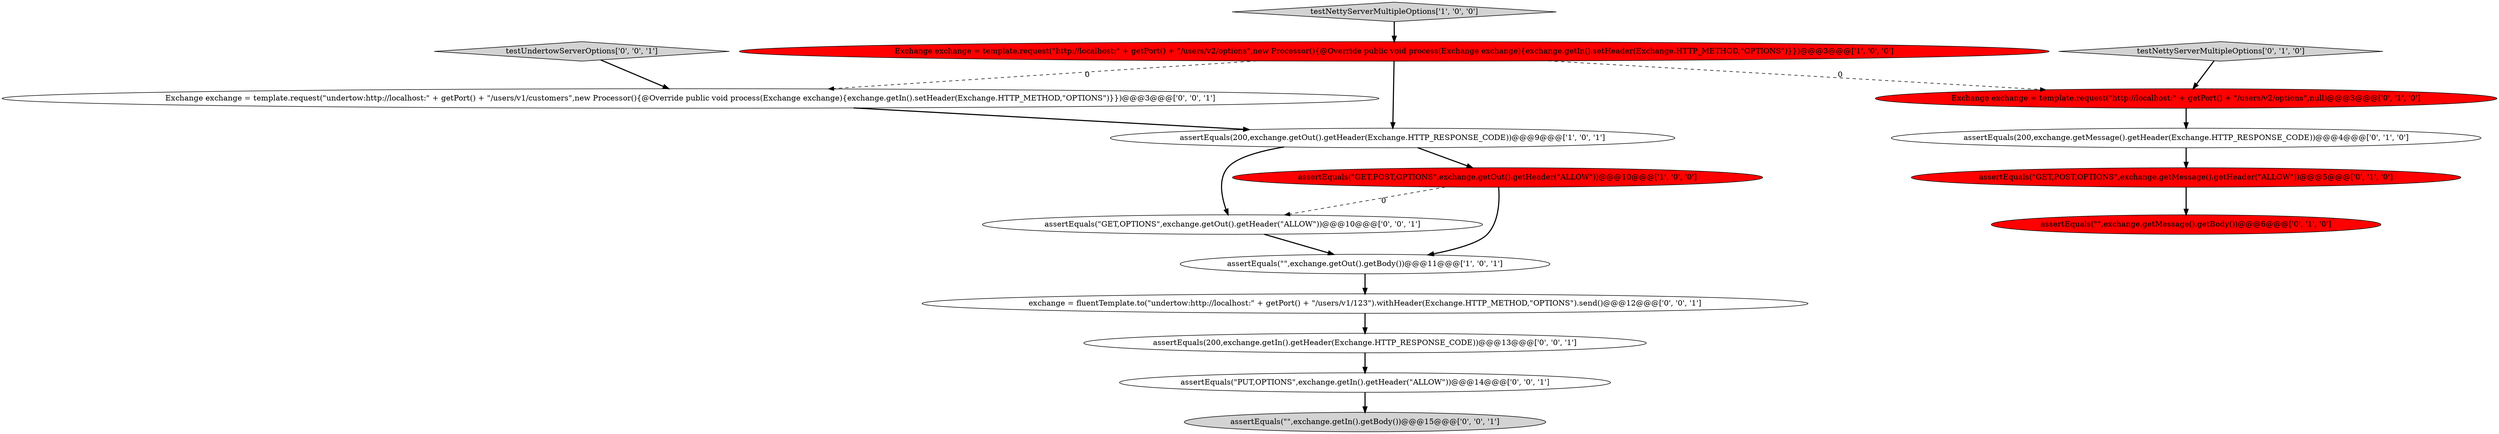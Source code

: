 digraph {
9 [style = filled, label = "assertEquals(\"\",exchange.getMessage().getBody())@@@6@@@['0', '1', '0']", fillcolor = red, shape = ellipse image = "AAA1AAABBB2BBB"];
12 [style = filled, label = "assertEquals(\"GET,OPTIONS\",exchange.getOut().getHeader(\"ALLOW\"))@@@10@@@['0', '0', '1']", fillcolor = white, shape = ellipse image = "AAA0AAABBB3BBB"];
11 [style = filled, label = "Exchange exchange = template.request(\"undertow:http://localhost:\" + getPort() + \"/users/v1/customers\",new Processor(){@Override public void process(Exchange exchange){exchange.getIn().setHeader(Exchange.HTTP_METHOD,\"OPTIONS\")}})@@@3@@@['0', '0', '1']", fillcolor = white, shape = ellipse image = "AAA0AAABBB3BBB"];
10 [style = filled, label = "assertEquals(\"\",exchange.getIn().getBody())@@@15@@@['0', '0', '1']", fillcolor = lightgray, shape = ellipse image = "AAA0AAABBB3BBB"];
1 [style = filled, label = "assertEquals(\"\",exchange.getOut().getBody())@@@11@@@['1', '0', '1']", fillcolor = white, shape = ellipse image = "AAA0AAABBB1BBB"];
0 [style = filled, label = "assertEquals(\"GET,POST,OPTIONS\",exchange.getOut().getHeader(\"ALLOW\"))@@@10@@@['1', '0', '0']", fillcolor = red, shape = ellipse image = "AAA1AAABBB1BBB"];
8 [style = filled, label = "assertEquals(\"GET,POST,OPTIONS\",exchange.getMessage().getHeader(\"ALLOW\"))@@@5@@@['0', '1', '0']", fillcolor = red, shape = ellipse image = "AAA1AAABBB2BBB"];
3 [style = filled, label = "testNettyServerMultipleOptions['1', '0', '0']", fillcolor = lightgray, shape = diamond image = "AAA0AAABBB1BBB"];
16 [style = filled, label = "testUndertowServerOptions['0', '0', '1']", fillcolor = lightgray, shape = diamond image = "AAA0AAABBB3BBB"];
4 [style = filled, label = "assertEquals(200,exchange.getOut().getHeader(Exchange.HTTP_RESPONSE_CODE))@@@9@@@['1', '0', '1']", fillcolor = white, shape = ellipse image = "AAA0AAABBB1BBB"];
13 [style = filled, label = "assertEquals(\"PUT,OPTIONS\",exchange.getIn().getHeader(\"ALLOW\"))@@@14@@@['0', '0', '1']", fillcolor = white, shape = ellipse image = "AAA0AAABBB3BBB"];
5 [style = filled, label = "Exchange exchange = template.request(\"http://localhost:\" + getPort() + \"/users/v2/options\",null)@@@3@@@['0', '1', '0']", fillcolor = red, shape = ellipse image = "AAA1AAABBB2BBB"];
2 [style = filled, label = "Exchange exchange = template.request(\"http://localhost:\" + getPort() + \"/users/v2/options\",new Processor(){@Override public void process(Exchange exchange){exchange.getIn().setHeader(Exchange.HTTP_METHOD,\"OPTIONS\")}})@@@3@@@['1', '0', '0']", fillcolor = red, shape = ellipse image = "AAA1AAABBB1BBB"];
14 [style = filled, label = "exchange = fluentTemplate.to(\"undertow:http://localhost:\" + getPort() + \"/users/v1/123\").withHeader(Exchange.HTTP_METHOD,\"OPTIONS\").send()@@@12@@@['0', '0', '1']", fillcolor = white, shape = ellipse image = "AAA0AAABBB3BBB"];
6 [style = filled, label = "testNettyServerMultipleOptions['0', '1', '0']", fillcolor = lightgray, shape = diamond image = "AAA0AAABBB2BBB"];
15 [style = filled, label = "assertEquals(200,exchange.getIn().getHeader(Exchange.HTTP_RESPONSE_CODE))@@@13@@@['0', '0', '1']", fillcolor = white, shape = ellipse image = "AAA0AAABBB3BBB"];
7 [style = filled, label = "assertEquals(200,exchange.getMessage().getHeader(Exchange.HTTP_RESPONSE_CODE))@@@4@@@['0', '1', '0']", fillcolor = white, shape = ellipse image = "AAA0AAABBB2BBB"];
4->12 [style = bold, label=""];
13->10 [style = bold, label=""];
5->7 [style = bold, label=""];
2->11 [style = dashed, label="0"];
6->5 [style = bold, label=""];
1->14 [style = bold, label=""];
14->15 [style = bold, label=""];
15->13 [style = bold, label=""];
2->5 [style = dashed, label="0"];
16->11 [style = bold, label=""];
0->12 [style = dashed, label="0"];
3->2 [style = bold, label=""];
7->8 [style = bold, label=""];
12->1 [style = bold, label=""];
2->4 [style = bold, label=""];
0->1 [style = bold, label=""];
4->0 [style = bold, label=""];
11->4 [style = bold, label=""];
8->9 [style = bold, label=""];
}
